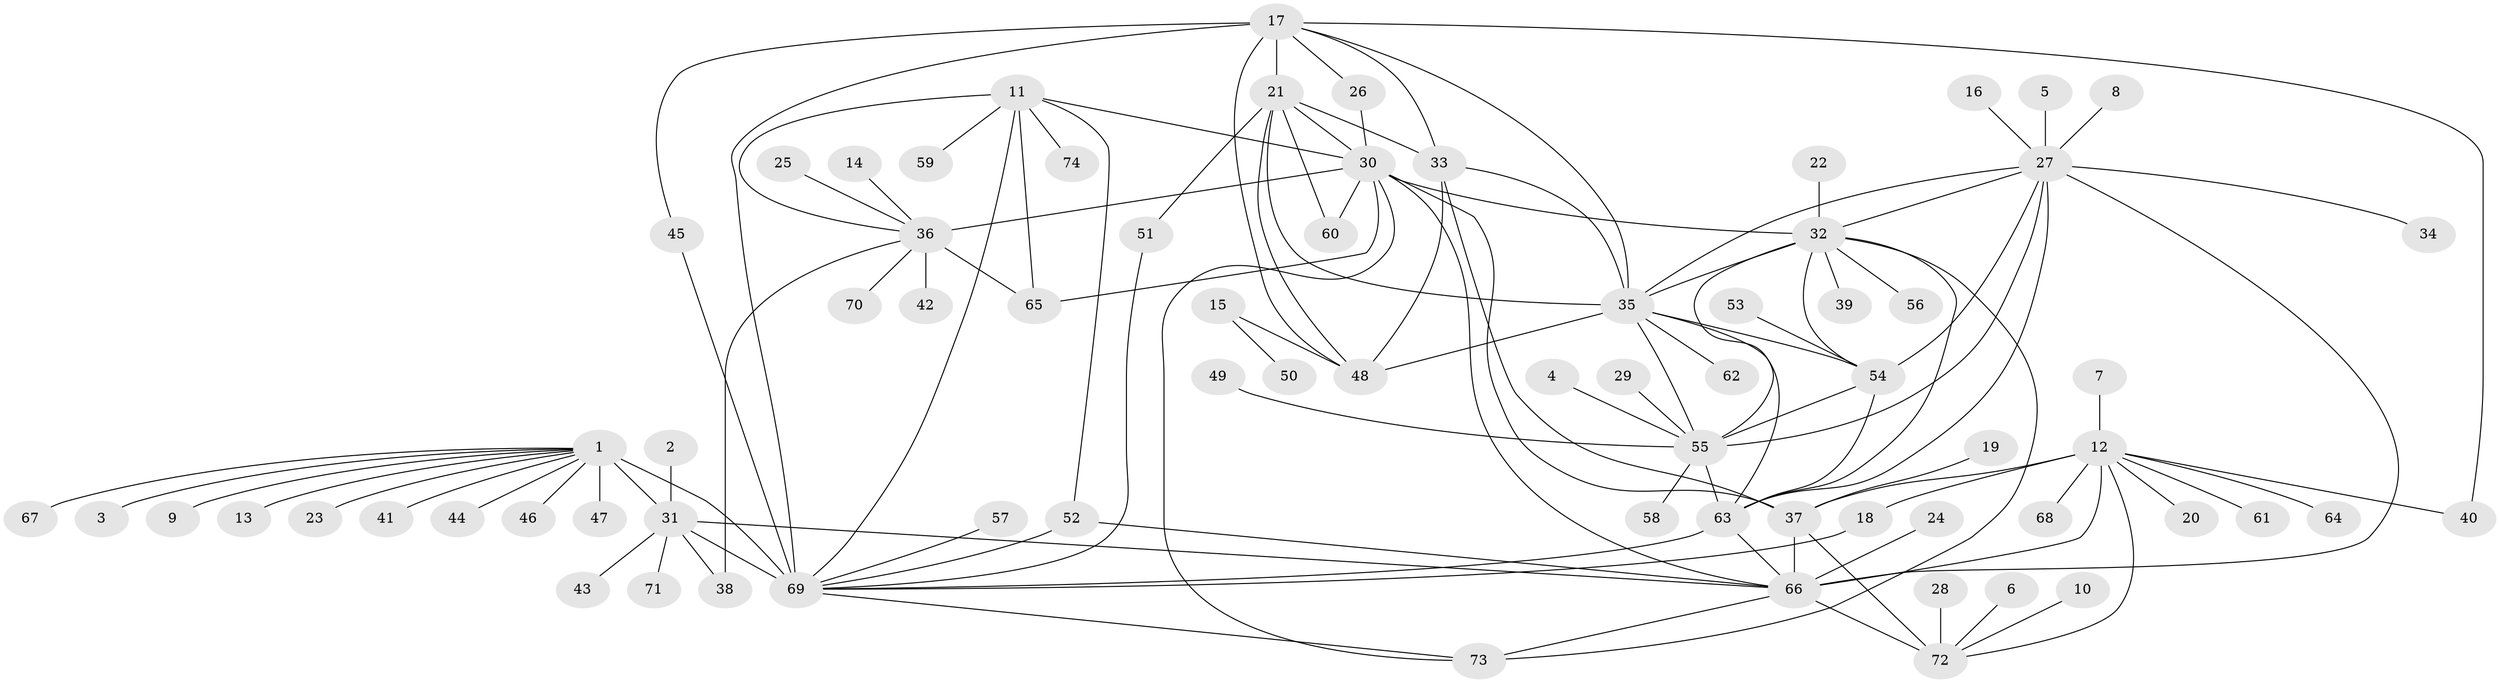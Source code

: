 // original degree distribution, {8: 0.0273972602739726, 13: 0.02054794520547945, 12: 0.0273972602739726, 7: 0.0410958904109589, 10: 0.0273972602739726, 11: 0.0273972602739726, 9: 0.0547945205479452, 6: 0.0136986301369863, 1: 0.5547945205479452, 3: 0.03424657534246575, 2: 0.15753424657534246, 5: 0.00684931506849315, 4: 0.00684931506849315}
// Generated by graph-tools (version 1.1) at 2025/02/03/09/25 03:02:40]
// undirected, 74 vertices, 116 edges
graph export_dot {
graph [start="1"]
  node [color=gray90,style=filled];
  1;
  2;
  3;
  4;
  5;
  6;
  7;
  8;
  9;
  10;
  11;
  12;
  13;
  14;
  15;
  16;
  17;
  18;
  19;
  20;
  21;
  22;
  23;
  24;
  25;
  26;
  27;
  28;
  29;
  30;
  31;
  32;
  33;
  34;
  35;
  36;
  37;
  38;
  39;
  40;
  41;
  42;
  43;
  44;
  45;
  46;
  47;
  48;
  49;
  50;
  51;
  52;
  53;
  54;
  55;
  56;
  57;
  58;
  59;
  60;
  61;
  62;
  63;
  64;
  65;
  66;
  67;
  68;
  69;
  70;
  71;
  72;
  73;
  74;
  1 -- 3 [weight=1.0];
  1 -- 9 [weight=1.0];
  1 -- 13 [weight=1.0];
  1 -- 23 [weight=1.0];
  1 -- 31 [weight=4.0];
  1 -- 41 [weight=1.0];
  1 -- 44 [weight=1.0];
  1 -- 46 [weight=1.0];
  1 -- 47 [weight=1.0];
  1 -- 67 [weight=1.0];
  1 -- 69 [weight=8.0];
  2 -- 31 [weight=1.0];
  4 -- 55 [weight=1.0];
  5 -- 27 [weight=1.0];
  6 -- 72 [weight=1.0];
  7 -- 12 [weight=1.0];
  8 -- 27 [weight=1.0];
  10 -- 72 [weight=1.0];
  11 -- 30 [weight=2.0];
  11 -- 36 [weight=2.0];
  11 -- 52 [weight=1.0];
  11 -- 59 [weight=1.0];
  11 -- 65 [weight=2.0];
  11 -- 69 [weight=1.0];
  11 -- 74 [weight=1.0];
  12 -- 18 [weight=1.0];
  12 -- 20 [weight=1.0];
  12 -- 37 [weight=4.0];
  12 -- 40 [weight=1.0];
  12 -- 61 [weight=1.0];
  12 -- 64 [weight=1.0];
  12 -- 66 [weight=4.0];
  12 -- 68 [weight=1.0];
  12 -- 72 [weight=2.0];
  14 -- 36 [weight=1.0];
  15 -- 48 [weight=1.0];
  15 -- 50 [weight=1.0];
  16 -- 27 [weight=1.0];
  17 -- 21 [weight=3.0];
  17 -- 26 [weight=1.0];
  17 -- 33 [weight=1.0];
  17 -- 35 [weight=1.0];
  17 -- 40 [weight=1.0];
  17 -- 45 [weight=1.0];
  17 -- 48 [weight=1.0];
  17 -- 69 [weight=1.0];
  18 -- 69 [weight=1.0];
  19 -- 37 [weight=1.0];
  21 -- 30 [weight=1.0];
  21 -- 33 [weight=3.0];
  21 -- 35 [weight=3.0];
  21 -- 48 [weight=3.0];
  21 -- 51 [weight=1.0];
  21 -- 60 [weight=1.0];
  22 -- 32 [weight=1.0];
  24 -- 66 [weight=1.0];
  25 -- 36 [weight=1.0];
  26 -- 30 [weight=1.0];
  27 -- 32 [weight=1.0];
  27 -- 34 [weight=1.0];
  27 -- 35 [weight=1.0];
  27 -- 54 [weight=2.0];
  27 -- 55 [weight=1.0];
  27 -- 63 [weight=1.0];
  27 -- 66 [weight=1.0];
  28 -- 72 [weight=1.0];
  29 -- 55 [weight=1.0];
  30 -- 32 [weight=1.0];
  30 -- 36 [weight=4.0];
  30 -- 37 [weight=1.0];
  30 -- 60 [weight=1.0];
  30 -- 65 [weight=4.0];
  30 -- 66 [weight=1.0];
  30 -- 73 [weight=1.0];
  31 -- 38 [weight=1.0];
  31 -- 43 [weight=1.0];
  31 -- 66 [weight=1.0];
  31 -- 69 [weight=2.0];
  31 -- 71 [weight=1.0];
  32 -- 35 [weight=1.0];
  32 -- 39 [weight=1.0];
  32 -- 54 [weight=2.0];
  32 -- 55 [weight=1.0];
  32 -- 56 [weight=1.0];
  32 -- 63 [weight=1.0];
  32 -- 73 [weight=1.0];
  33 -- 35 [weight=1.0];
  33 -- 37 [weight=1.0];
  33 -- 48 [weight=1.0];
  35 -- 48 [weight=1.0];
  35 -- 54 [weight=2.0];
  35 -- 55 [weight=1.0];
  35 -- 62 [weight=1.0];
  35 -- 63 [weight=1.0];
  36 -- 38 [weight=1.0];
  36 -- 42 [weight=1.0];
  36 -- 65 [weight=4.0];
  36 -- 70 [weight=1.0];
  37 -- 66 [weight=4.0];
  37 -- 72 [weight=2.0];
  45 -- 69 [weight=1.0];
  49 -- 55 [weight=1.0];
  51 -- 69 [weight=1.0];
  52 -- 66 [weight=1.0];
  52 -- 69 [weight=1.0];
  53 -- 54 [weight=1.0];
  54 -- 55 [weight=2.0];
  54 -- 63 [weight=2.0];
  55 -- 58 [weight=1.0];
  55 -- 63 [weight=1.0];
  57 -- 69 [weight=1.0];
  63 -- 66 [weight=1.0];
  63 -- 69 [weight=1.0];
  66 -- 72 [weight=2.0];
  66 -- 73 [weight=1.0];
  69 -- 73 [weight=1.0];
}
